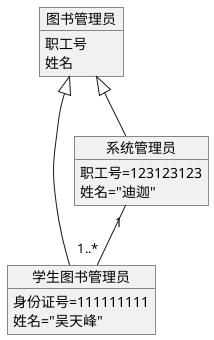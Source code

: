     @startuml
    object 图书管理员{
        职工号
        姓名
    }
    object 学生图书管理员{
        身份证号=111111111
        姓名="吴天峰"
    }
    object 系统管理员{
        职工号=123123123
        姓名="迪迦"
    }
    图书管理员 <|-- 学生图书管理员
    图书管理员 <|-- 系统管理员
    系统管理员 "1"-- "1..*"学生图书管理员
    @enduml
